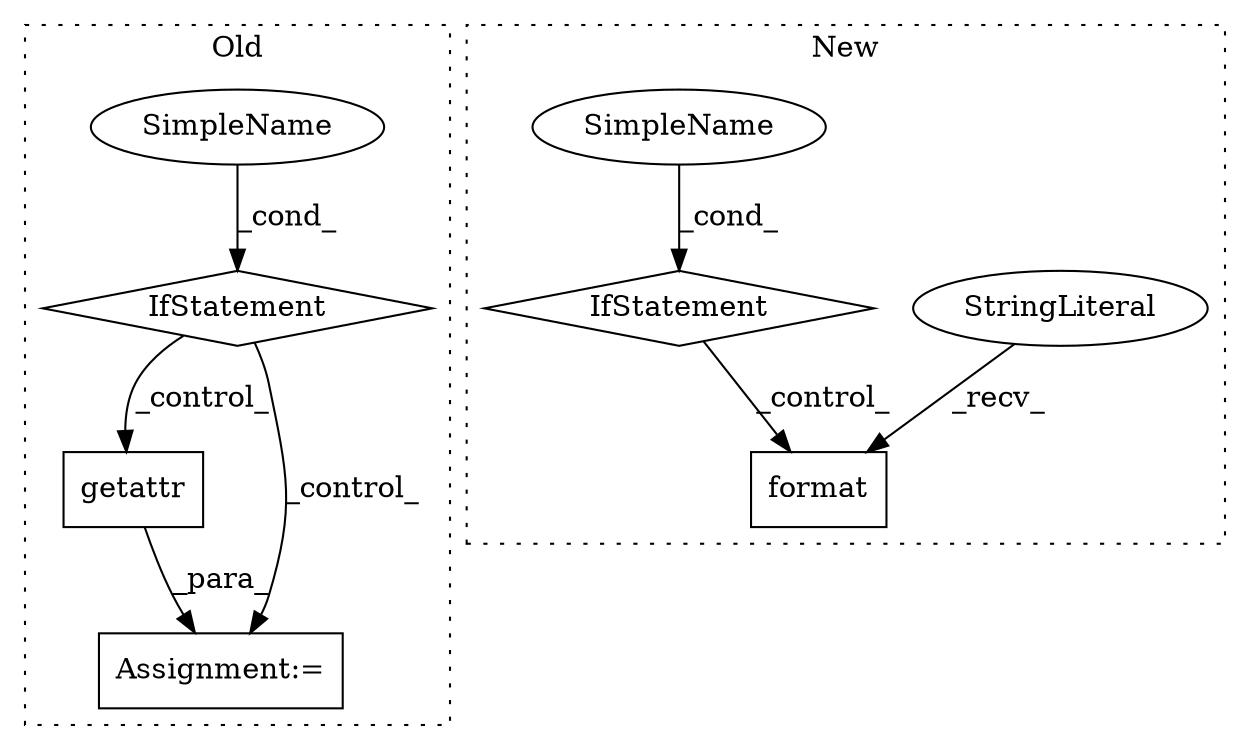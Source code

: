 digraph G {
subgraph cluster0 {
1 [label="getattr" a="32" s="3317,3332" l="8,1" shape="box"];
4 [label="Assignment:=" a="7" s="3316" l="1" shape="box"];
7 [label="IfStatement" a="25" s="3162,3197" l="4,2" shape="diamond"];
8 [label="SimpleName" a="42" s="" l="" shape="ellipse"];
label = "Old";
style="dotted";
}
subgraph cluster1 {
2 [label="format" a="32" s="3507,3526" l="7,1" shape="box"];
3 [label="StringLiteral" a="45" s="3476" l="30" shape="ellipse"];
5 [label="IfStatement" a="25" s="3211,3326" l="4,2" shape="diamond"];
6 [label="SimpleName" a="42" s="" l="" shape="ellipse"];
label = "New";
style="dotted";
}
1 -> 4 [label="_para_"];
3 -> 2 [label="_recv_"];
5 -> 2 [label="_control_"];
6 -> 5 [label="_cond_"];
7 -> 1 [label="_control_"];
7 -> 4 [label="_control_"];
8 -> 7 [label="_cond_"];
}